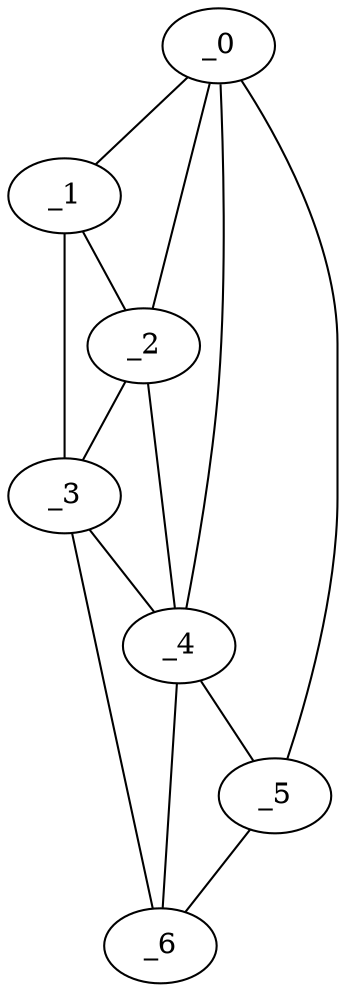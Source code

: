 graph "obj91__95.gxl" {
	_0	 [x=12,
		y=54];
	_1	 [x=13,
		y=44];
	_0 -- _1	 [valence=1];
	_2	 [x=15,
		y=37];
	_0 -- _2	 [valence=1];
	_4	 [x=108,
		y=22];
	_0 -- _4	 [valence=1];
	_5	 [x=119,
		y=43];
	_0 -- _5	 [valence=1];
	_1 -- _2	 [valence=2];
	_3	 [x=19,
		y=12];
	_1 -- _3	 [valence=1];
	_2 -- _3	 [valence=1];
	_2 -- _4	 [valence=2];
	_3 -- _4	 [valence=2];
	_6	 [x=120,
		y=15];
	_3 -- _6	 [valence=1];
	_4 -- _5	 [valence=2];
	_4 -- _6	 [valence=2];
	_5 -- _6	 [valence=1];
}
